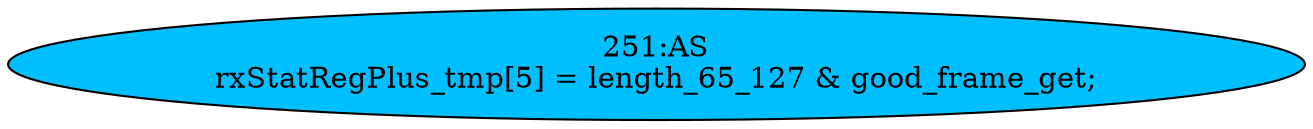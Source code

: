 strict digraph "" {
	node [label="\N"];
	"251:AS"	 [ast="<pyverilog.vparser.ast.Assign object at 0x7fd29a783710>",
		def_var="['rxStatRegPlus_tmp']",
		fillcolor=deepskyblue,
		label="251:AS
rxStatRegPlus_tmp[5] = length_65_127 & good_frame_get;",
		statements="[]",
		style=filled,
		typ=Assign,
		use_var="['length_65_127', 'good_frame_get']"];
}
